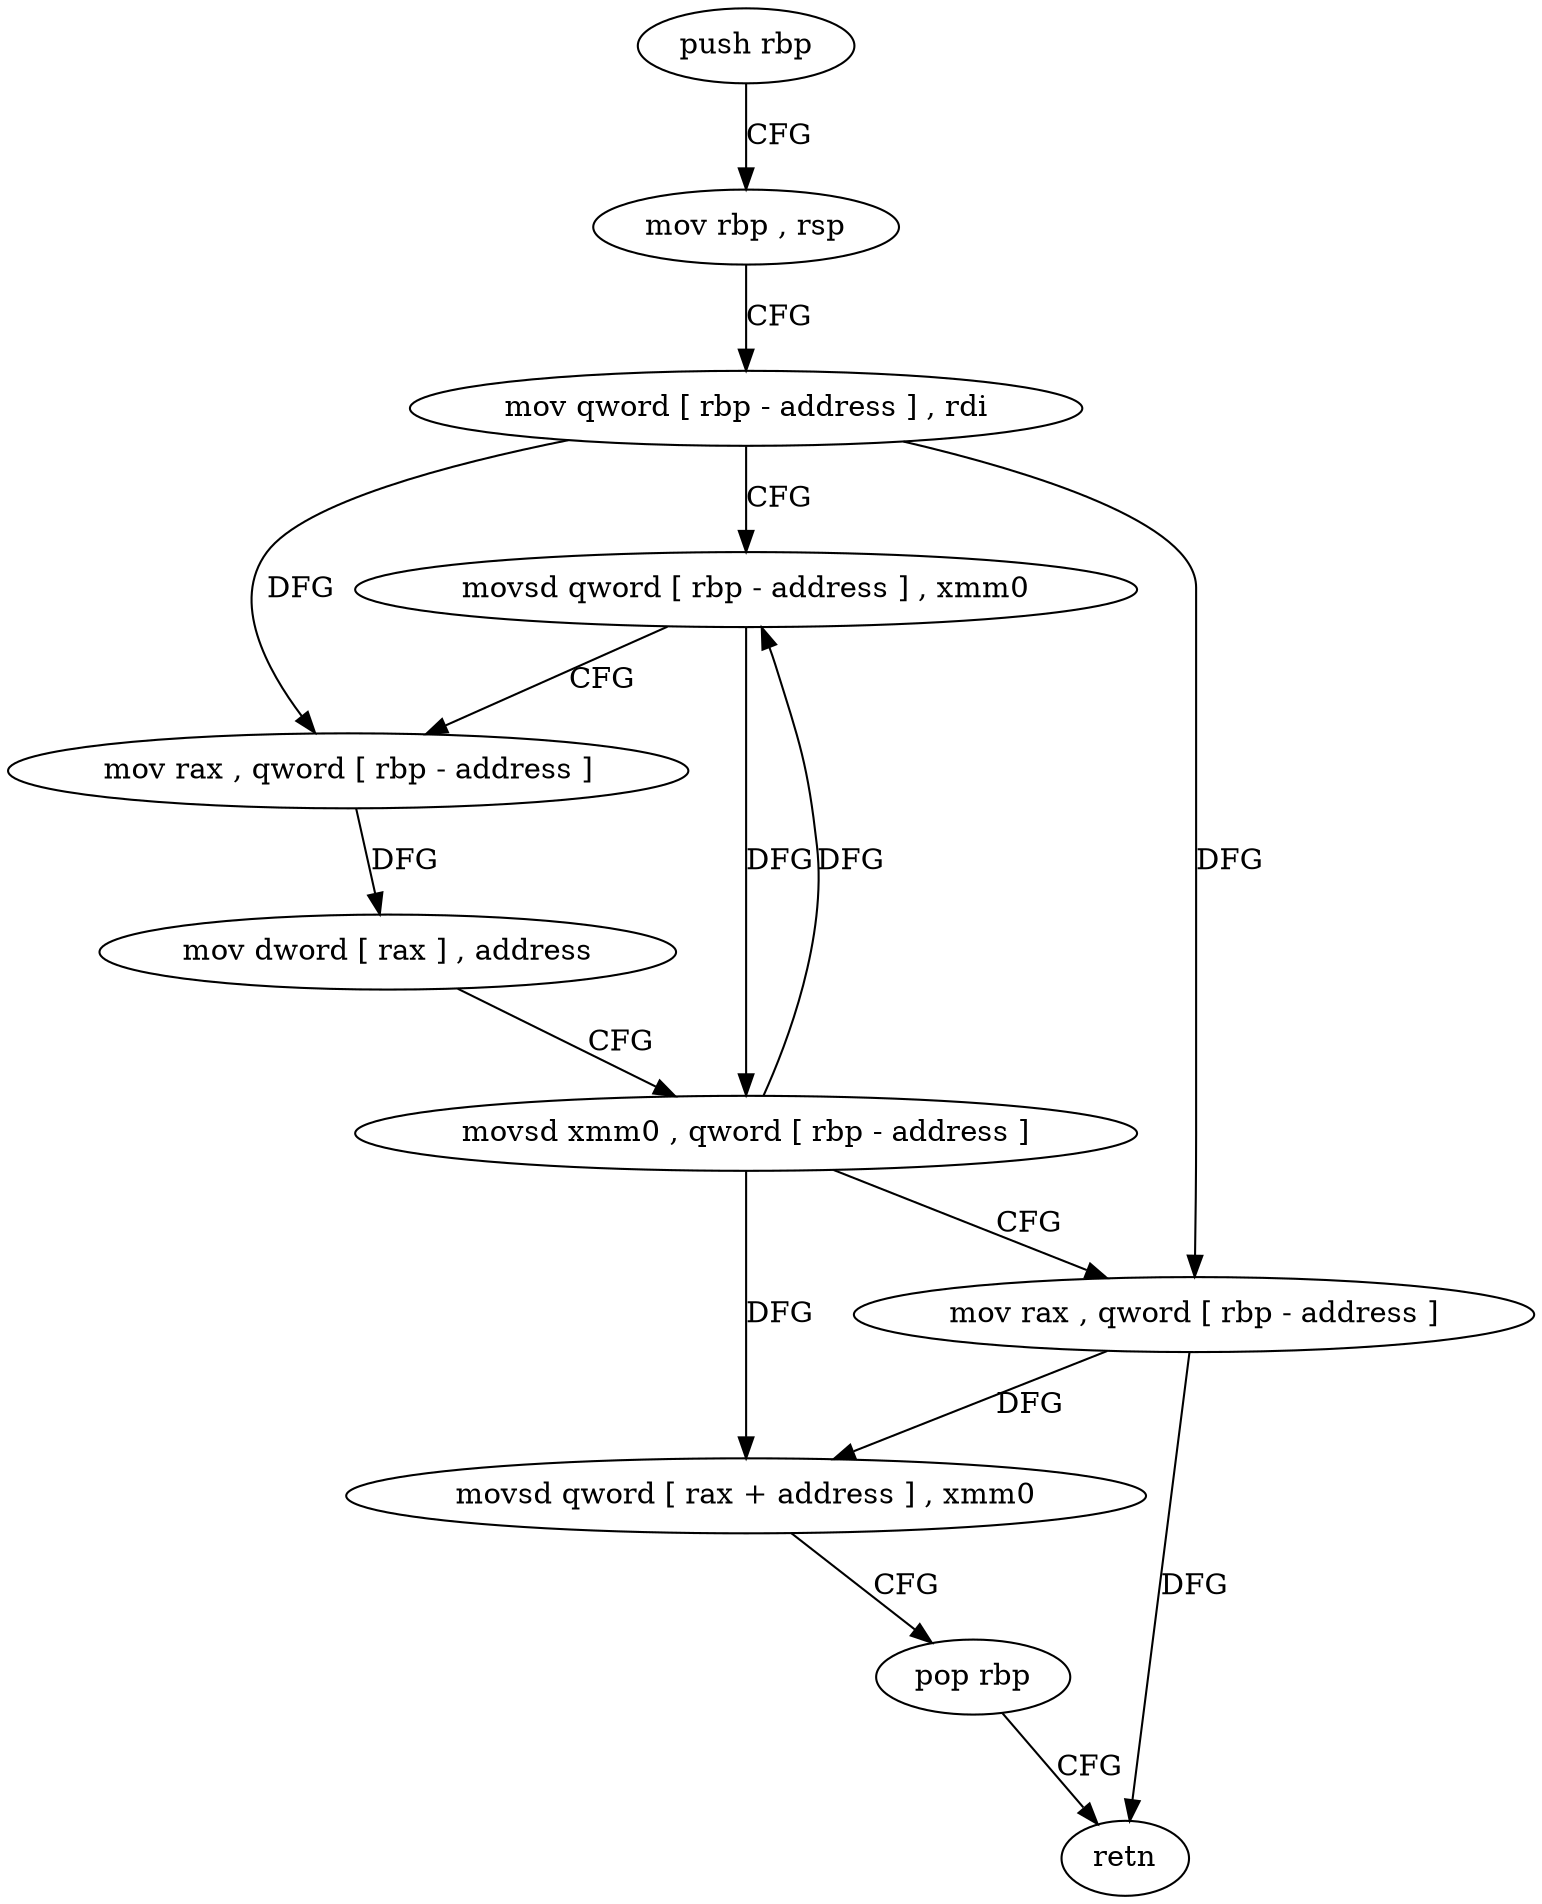 digraph "func" {
"138416" [label = "push rbp" ]
"138417" [label = "mov rbp , rsp" ]
"138420" [label = "mov qword [ rbp - address ] , rdi" ]
"138424" [label = "movsd qword [ rbp - address ] , xmm0" ]
"138429" [label = "mov rax , qword [ rbp - address ]" ]
"138433" [label = "mov dword [ rax ] , address" ]
"138439" [label = "movsd xmm0 , qword [ rbp - address ]" ]
"138444" [label = "mov rax , qword [ rbp - address ]" ]
"138448" [label = "movsd qword [ rax + address ] , xmm0" ]
"138453" [label = "pop rbp" ]
"138454" [label = "retn" ]
"138416" -> "138417" [ label = "CFG" ]
"138417" -> "138420" [ label = "CFG" ]
"138420" -> "138424" [ label = "CFG" ]
"138420" -> "138429" [ label = "DFG" ]
"138420" -> "138444" [ label = "DFG" ]
"138424" -> "138429" [ label = "CFG" ]
"138424" -> "138439" [ label = "DFG" ]
"138429" -> "138433" [ label = "DFG" ]
"138433" -> "138439" [ label = "CFG" ]
"138439" -> "138444" [ label = "CFG" ]
"138439" -> "138424" [ label = "DFG" ]
"138439" -> "138448" [ label = "DFG" ]
"138444" -> "138448" [ label = "DFG" ]
"138444" -> "138454" [ label = "DFG" ]
"138448" -> "138453" [ label = "CFG" ]
"138453" -> "138454" [ label = "CFG" ]
}
